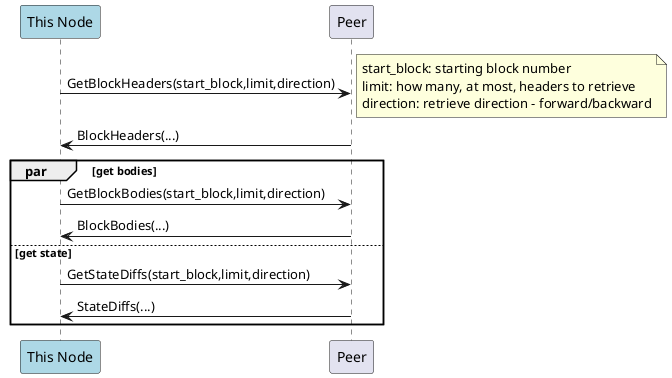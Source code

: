 
@startuml

participant "This Node" as this #lightblue
participant "Peer" as peer

this -> peer: GetBlockHeaders(start_block,limit,direction)
note right
  start_block: starting block number
  limit: how many, at most, headers to retrieve
  direction: retrieve direction - forward/backward
end note
peer -> this: BlockHeaders(...)

par get bodies
    this -> peer: GetBlockBodies(start_block,limit,direction)
    peer -> this: BlockBodies(...)
else get state
    this -> peer: GetStateDiffs(start_block,limit,direction)
    peer -> this: StateDiffs(...)
end
@enduml
